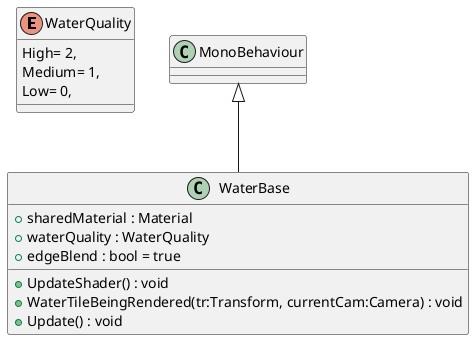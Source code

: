 @startuml
enum WaterQuality {
    High= 2,
    Medium= 1,
    Low= 0,
}
class WaterBase {
    + sharedMaterial : Material
    + waterQuality : WaterQuality
    + edgeBlend : bool = true
    + UpdateShader() : void
    + WaterTileBeingRendered(tr:Transform, currentCam:Camera) : void
    + Update() : void
}
MonoBehaviour <|-- WaterBase
@enduml
